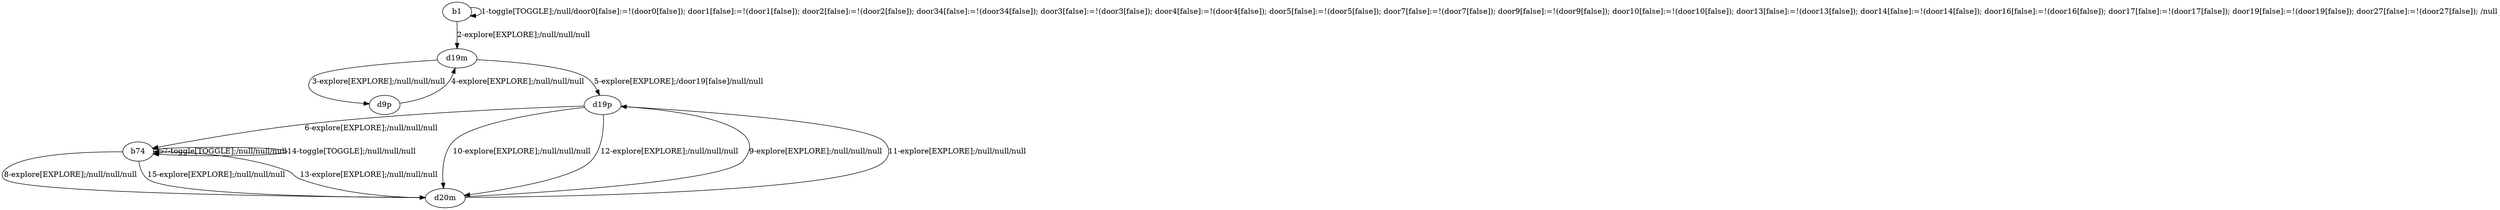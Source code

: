 # Total number of goals covered by this test: 1
# d20m --> b74

digraph g {
"b1" -> "b1" [label = "1-toggle[TOGGLE];/null/door0[false]:=!(door0[false]); door1[false]:=!(door1[false]); door2[false]:=!(door2[false]); door34[false]:=!(door34[false]); door3[false]:=!(door3[false]); door4[false]:=!(door4[false]); door5[false]:=!(door5[false]); door7[false]:=!(door7[false]); door9[false]:=!(door9[false]); door10[false]:=!(door10[false]); door13[false]:=!(door13[false]); door14[false]:=!(door14[false]); door16[false]:=!(door16[false]); door17[false]:=!(door17[false]); door19[false]:=!(door19[false]); door27[false]:=!(door27[false]); /null"];
"b1" -> "d19m" [label = "2-explore[EXPLORE];/null/null/null"];
"d19m" -> "d9p" [label = "3-explore[EXPLORE];/null/null/null"];
"d9p" -> "d19m" [label = "4-explore[EXPLORE];/null/null/null"];
"d19m" -> "d19p" [label = "5-explore[EXPLORE];/door19[false]/null/null"];
"d19p" -> "b74" [label = "6-explore[EXPLORE];/null/null/null"];
"b74" -> "b74" [label = "7-toggle[TOGGLE];/null/null/null"];
"b74" -> "d20m" [label = "8-explore[EXPLORE];/null/null/null"];
"d20m" -> "d19p" [label = "9-explore[EXPLORE];/null/null/null"];
"d19p" -> "d20m" [label = "10-explore[EXPLORE];/null/null/null"];
"d20m" -> "d19p" [label = "11-explore[EXPLORE];/null/null/null"];
"d19p" -> "d20m" [label = "12-explore[EXPLORE];/null/null/null"];
"d20m" -> "b74" [label = "13-explore[EXPLORE];/null/null/null"];
"b74" -> "b74" [label = "14-toggle[TOGGLE];/null/null/null"];
"b74" -> "d20m" [label = "15-explore[EXPLORE];/null/null/null"];
}